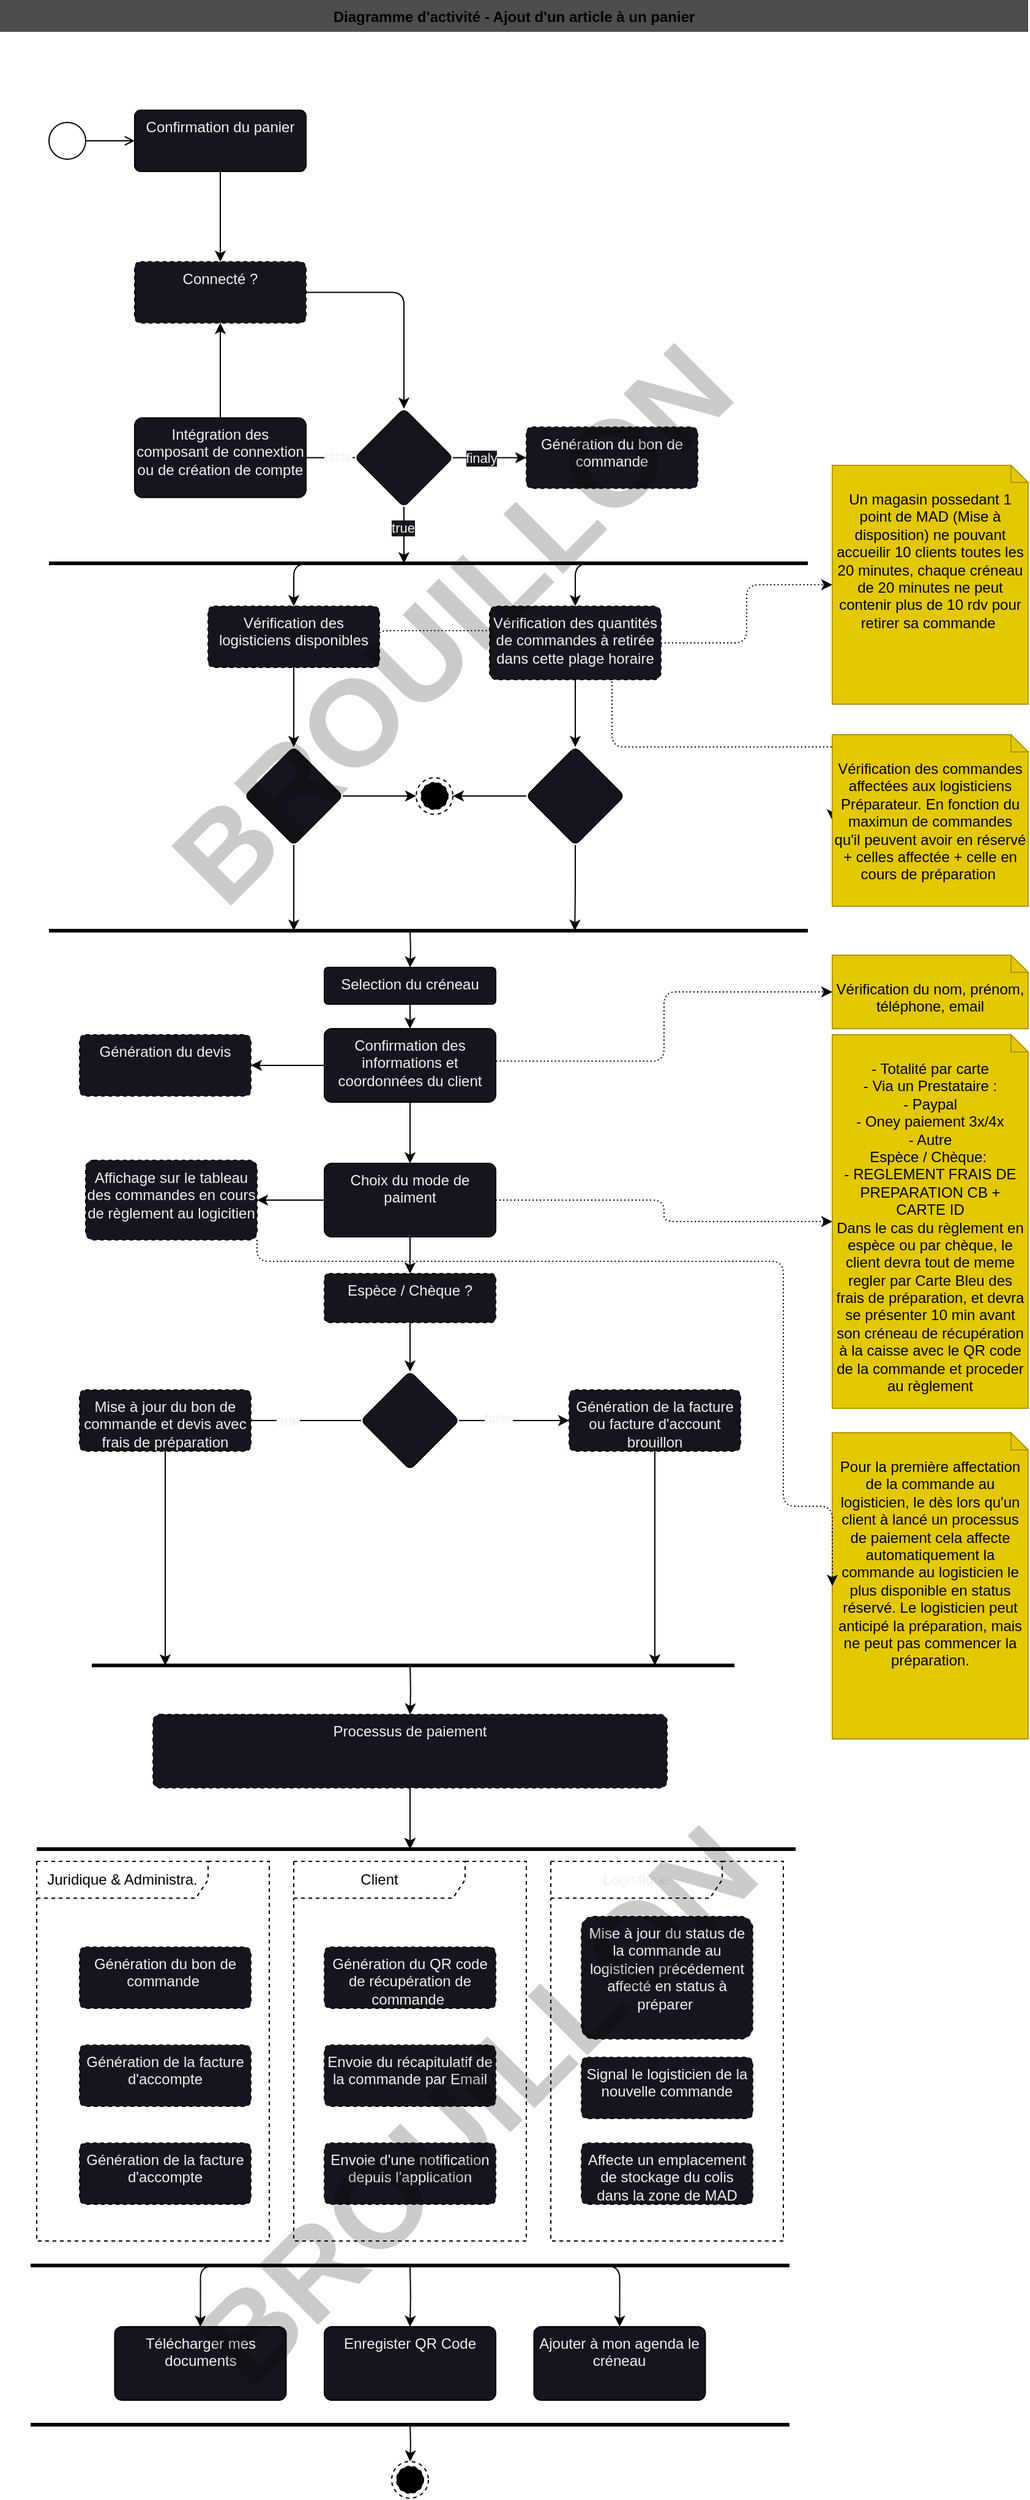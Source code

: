 <mxfile>
    <diagram id="b7aU-IM1kiHy_3tZ3xCC" name="Page-1">
        <mxGraphModel dx="1462" dy="1224" grid="1" gridSize="10" guides="0" tooltips="1" connect="1" arrows="1" fold="1" page="1" pageScale="1" pageWidth="850" pageHeight="1100" background="#FFFFFF" math="0" shadow="0">
            <root>
                <mxCell id="0"/>
                <mxCell id="1" parent="0"/>
                <mxCell id="106" value="Logistique" style="shape=umlFrame;whiteSpace=wrap;html=1;dashed=1;width=140;height=30;fontColor=#F0F0F0;" parent="1" vertex="1">
                    <mxGeometry x="450" y="1530" width="190" height="310" as="geometry"/>
                </mxCell>
                <mxCell id="105" value="&lt;font color=&quot;#000000&quot;&gt;Client&lt;/font&gt;" style="shape=umlFrame;whiteSpace=wrap;html=1;dashed=1;width=140;height=30;fontColor=#F0F0F0;" parent="1" vertex="1">
                    <mxGeometry x="240" y="1530" width="190" height="310" as="geometry"/>
                </mxCell>
                <mxCell id="104" value="&lt;font color=&quot;#000000&quot;&gt;Juridique &amp;amp; Administra.&lt;/font&gt;" style="shape=umlFrame;whiteSpace=wrap;html=1;dashed=1;width=140;height=30;fontColor=#F0F0F0;" parent="1" vertex="1">
                    <mxGeometry x="30" y="1530" width="190" height="310" as="geometry"/>
                </mxCell>
                <mxCell id="2" value="" style="ellipse;html=1;fontColor=#F0F0F0;" parent="1" vertex="1">
                    <mxGeometry x="40" y="110" width="30" height="30" as="geometry"/>
                </mxCell>
                <mxCell id="3" value="" style="endArrow=open;html=1;rounded=0;align=center;verticalAlign=top;endFill=0;labelBackgroundColor=none;endSize=6;fontColor=#F0F0F0;" parent="1" source="2" edge="1">
                    <mxGeometry relative="1" as="geometry">
                        <mxPoint x="110" y="125" as="targetPoint"/>
                    </mxGeometry>
                </mxCell>
                <mxCell id="15" style="edgeStyle=orthogonalEdgeStyle;html=1;exitX=0.5;exitY=1;exitDx=0;exitDy=0;fontColor=#F0F0F0;" parent="1" source="4" edge="1">
                    <mxGeometry relative="1" as="geometry">
                        <mxPoint x="330" y="470" as="targetPoint"/>
                    </mxGeometry>
                </mxCell>
                <mxCell id="16" value="true" style="edgeLabel;html=1;align=center;verticalAlign=middle;resizable=0;points=[];fontColor=#F0F0F0;labelBackgroundColor=#18141D;" parent="15" vertex="1" connectable="0">
                    <mxGeometry x="-0.296" y="-1" relative="1" as="geometry">
                        <mxPoint as="offset"/>
                    </mxGeometry>
                </mxCell>
                <mxCell id="89" style="edgeStyle=orthogonalEdgeStyle;html=1;exitX=1;exitY=0.5;exitDx=0;exitDy=0;entryX=0;entryY=0.5;entryDx=0;entryDy=0;fontColor=#F0F0F0;" parent="1" source="4" target="17" edge="1">
                    <mxGeometry relative="1" as="geometry">
                        <Array as="points">
                            <mxPoint x="400" y="384"/>
                            <mxPoint x="400" y="384"/>
                        </Array>
                    </mxGeometry>
                </mxCell>
                <mxCell id="90" value="finaly" style="edgeLabel;html=1;align=center;verticalAlign=middle;resizable=0;points=[];fontColor=#F0F0F0;labelBackgroundColor=#18141D;" parent="89" vertex="1" connectable="0">
                    <mxGeometry x="-0.247" relative="1" as="geometry">
                        <mxPoint as="offset"/>
                    </mxGeometry>
                </mxCell>
                <mxCell id="4" value="" style="rhombus;whiteSpace=wrap;html=1;verticalAlign=top;fillColor=rgb(24, 20, 29);rounded=1;arcSize=10;dashed=0;fontColor=#F0F0F0;" parent="1" vertex="1">
                    <mxGeometry x="290" y="343.75" width="80" height="80" as="geometry"/>
                </mxCell>
                <mxCell id="8" style="edgeStyle=none;html=1;exitX=0.5;exitY=1;exitDx=0;exitDy=0;entryX=0.5;entryY=0;entryDx=0;entryDy=0;fontColor=#F0F0F0;" parent="1" source="5" target="6" edge="1">
                    <mxGeometry relative="1" as="geometry"/>
                </mxCell>
                <mxCell id="5" value="Confirmation du panier" style="whiteSpace=wrap;html=1;verticalAlign=top;fillColor=rgb(24, 20, 29);rounded=1;arcSize=10;dashed=0;fontColor=#F0F0F0;" parent="1" vertex="1">
                    <mxGeometry x="110" y="100" width="140" height="50" as="geometry"/>
                </mxCell>
                <mxCell id="7" style="edgeStyle=orthogonalEdgeStyle;html=1;exitX=1;exitY=0.5;exitDx=0;exitDy=0;fontColor=#F0F0F0;" parent="1" source="6" target="4" edge="1">
                    <mxGeometry relative="1" as="geometry"/>
                </mxCell>
                <mxCell id="6" value="Connecté ?" style="whiteSpace=wrap;html=1;verticalAlign=top;fillColor=rgb(24, 20, 29);rounded=1;arcSize=10;dashed=1;fontColor=#F0F0F0;" parent="1" vertex="1">
                    <mxGeometry x="110" y="223.75" width="140" height="50" as="geometry"/>
                </mxCell>
                <mxCell id="11" value="" style="edgeStyle=none;html=1;exitX=0;exitY=0.5;exitDx=0;exitDy=0;endArrow=none;fontColor=#F0F0F0;labelBackgroundColor=#18141D;" parent="1" source="4" target="10" edge="1">
                    <mxGeometry relative="1" as="geometry">
                        <mxPoint x="30" y="383.75" as="targetPoint"/>
                        <mxPoint x="290" y="383.75" as="sourcePoint"/>
                    </mxGeometry>
                </mxCell>
                <mxCell id="13" value="false" style="edgeLabel;html=1;align=center;verticalAlign=middle;resizable=0;points=[];fontColor=#F0F0F0;labelBackgroundColor=default;" parent="11" vertex="1" connectable="0">
                    <mxGeometry x="-0.273" y="-1" relative="1" as="geometry">
                        <mxPoint as="offset"/>
                    </mxGeometry>
                </mxCell>
                <mxCell id="12" style="edgeStyle=orthogonalEdgeStyle;html=1;exitX=0.5;exitY=0;exitDx=0;exitDy=0;entryX=0.5;entryY=1;entryDx=0;entryDy=0;fontColor=#F0F0F0;" parent="1" source="10" target="6" edge="1">
                    <mxGeometry relative="1" as="geometry"/>
                </mxCell>
                <mxCell id="10" value="Intégration des composant de connextion ou de création de compte" style="whiteSpace=wrap;html=1;verticalAlign=top;fillColor=rgb(24, 20, 29);rounded=1;arcSize=10;dashed=0;fontColor=#F0F0F0;" parent="1" vertex="1">
                    <mxGeometry x="110" y="351.25" width="140" height="65" as="geometry"/>
                </mxCell>
                <mxCell id="17" value="Génération du bon de commande" style="whiteSpace=wrap;html=1;verticalAlign=top;fillColor=rgb(24, 20, 29);rounded=1;arcSize=10;dashed=1;fontColor=#F0F0F0;" parent="1" vertex="1">
                    <mxGeometry x="430" y="358.75" width="140" height="50" as="geometry"/>
                </mxCell>
                <mxCell id="22" style="edgeStyle=orthogonalEdgeStyle;html=1;exitX=0.5;exitY=1;exitDx=0;exitDy=0;entryX=0.5;entryY=0;entryDx=0;entryDy=0;fontColor=#F0F0F0;" parent="1" source="20" target="64" edge="1">
                    <mxGeometry relative="1" as="geometry">
                        <mxPoint x="350" y="625" as="targetPoint"/>
                    </mxGeometry>
                </mxCell>
                <mxCell id="88" style="edgeStyle=orthogonalEdgeStyle;html=1;exitX=1;exitY=0.5;exitDx=0;exitDy=0;entryX=0;entryY=0.5;entryDx=0;entryDy=0;entryPerimeter=0;dashed=1;dashPattern=1 2;" parent="1" source="20" target="21" edge="1">
                    <mxGeometry relative="1" as="geometry">
                        <Array as="points">
                            <mxPoint x="500" y="525"/>
                            <mxPoint x="500" y="620"/>
                            <mxPoint x="820" y="620"/>
                            <mxPoint x="820" y="665"/>
                        </Array>
                    </mxGeometry>
                </mxCell>
                <mxCell id="20" value="Vérification des logisticiens disponibles" style="whiteSpace=wrap;html=1;verticalAlign=top;fillColor=rgb(24, 20, 29);rounded=1;arcSize=10;dashed=1;fontColor=#F0F0F0;" parent="1" vertex="1">
                    <mxGeometry x="170" y="505" width="140" height="50" as="geometry"/>
                </mxCell>
                <mxCell id="21" value="Vérification des commandes affectées aux logisticiens Préparateur. En fonction du maximun de commandes qu'il peuvent avoir en réservé + celles affectée + celle en cours de préparation&amp;nbsp;" style="shape=note2;boundedLbl=1;whiteSpace=wrap;html=1;size=14;verticalAlign=top;align=center;fillColor=#e3c800;fontColor=#000000;strokeColor=#B09500;" parent="1" vertex="1">
                    <mxGeometry x="680" y="610" width="160" height="140" as="geometry"/>
                </mxCell>
                <mxCell id="25" style="edgeStyle=orthogonalEdgeStyle;html=1;exitX=0.5;exitY=1;exitDx=0;exitDy=0;entryX=0.5;entryY=0;entryDx=0;entryDy=0;fontColor=#F0F0F0;" parent="1" source="23" target="63" edge="1">
                    <mxGeometry relative="1" as="geometry">
                        <mxPoint x="580" y="610" as="targetPoint"/>
                    </mxGeometry>
                </mxCell>
                <mxCell id="23" value="Vérification des quantités de commandes à retirée dans cette plage horaire" style="whiteSpace=wrap;html=1;verticalAlign=top;fillColor=rgb(24, 20, 29);rounded=1;arcSize=10;dashed=1;fontColor=#F0F0F0;" parent="1" vertex="1">
                    <mxGeometry x="400" y="505" width="140" height="60" as="geometry"/>
                </mxCell>
                <mxCell id="24" value="Un magasin possedant 1 point de MAD (Mise à disposition) ne pouvant accueilir 10 clients toutes les 20 minutes, chaque créneau de 20 minutes ne peut contenir plus de 10 rdv pour retirer sa commande&amp;nbsp;" style="shape=note2;boundedLbl=1;whiteSpace=wrap;html=1;size=14;verticalAlign=top;align=center;fillColor=#e3c800;fontColor=#000000;strokeColor=#B09500;" parent="1" vertex="1">
                    <mxGeometry x="680" y="390" width="160" height="195" as="geometry"/>
                </mxCell>
                <mxCell id="29" style="edgeStyle=orthogonalEdgeStyle;html=1;exitX=0.5;exitY=1;exitDx=0;exitDy=0;entryX=0.5;entryY=0;entryDx=0;entryDy=0;fontColor=#F0F0F0;" parent="1" source="26" target="27" edge="1">
                    <mxGeometry relative="1" as="geometry">
                        <mxPoint x="135" y="950" as="targetPoint"/>
                    </mxGeometry>
                </mxCell>
                <mxCell id="26" value="Selection du créneau" style="whiteSpace=wrap;html=1;verticalAlign=top;fillColor=rgb(24, 20, 29);rounded=1;arcSize=10;dashed=0;fontColor=#F0F0F0;" parent="1" vertex="1">
                    <mxGeometry x="265" y="800" width="140" height="30" as="geometry"/>
                </mxCell>
                <mxCell id="83" style="edgeStyle=orthogonalEdgeStyle;html=1;exitX=0.5;exitY=1;exitDx=0;exitDy=0;entryX=0.5;entryY=0;entryDx=0;entryDy=0;fontColor=#F0F0F0;" parent="1" source="27" target="32" edge="1">
                    <mxGeometry relative="1" as="geometry"/>
                </mxCell>
                <mxCell id="84" style="edgeStyle=orthogonalEdgeStyle;html=1;exitX=0;exitY=0.5;exitDx=0;exitDy=0;entryX=1;entryY=0.5;entryDx=0;entryDy=0;fontColor=#F0F0F0;" parent="1" source="27" target="81" edge="1">
                    <mxGeometry relative="1" as="geometry"/>
                </mxCell>
                <mxCell id="27" value="Confirmation des informations et coordonnées du client" style="whiteSpace=wrap;html=1;verticalAlign=top;fillColor=rgb(24, 20, 29);rounded=1;arcSize=10;dashed=0;fontColor=#F0F0F0;" parent="1" vertex="1">
                    <mxGeometry x="265" y="850" width="140" height="60" as="geometry"/>
                </mxCell>
                <mxCell id="28" value="Vérification du nom, prénom, téléphone, email" style="shape=note2;boundedLbl=1;whiteSpace=wrap;html=1;size=14;verticalAlign=top;align=center;fillColor=#e3c800;fontColor=#000000;strokeColor=#B09500;" parent="1" vertex="1">
                    <mxGeometry x="680" y="790" width="160" height="60" as="geometry"/>
                </mxCell>
                <mxCell id="31" value="Diagramme d'activité - Ajout d'un article à un panier" style="text;align=center;fontStyle=1;verticalAlign=middle;spacingLeft=3;spacingRight=3;rotatable=0;points=[[0,0.5],[1,0.5]];portConstraint=eastwest;fillColor=#4D4D4D;" parent="1" vertex="1">
                    <mxGeometry y="10" width="840" height="26" as="geometry"/>
                </mxCell>
                <mxCell id="61" style="edgeStyle=orthogonalEdgeStyle;html=1;exitX=0.5;exitY=1;exitDx=0;exitDy=0;entryX=0.5;entryY=0;entryDx=0;entryDy=0;fontColor=#F0F0F0;" parent="1" source="32" target="52" edge="1">
                    <mxGeometry relative="1" as="geometry"/>
                </mxCell>
                <mxCell id="32" value="Choix du mode de paiment" style="whiteSpace=wrap;html=1;verticalAlign=top;fillColor=rgb(24, 20, 29);rounded=1;arcSize=10;dashed=0;fontColor=#F0F0F0;" parent="1" vertex="1">
                    <mxGeometry x="265" y="960" width="140" height="60" as="geometry"/>
                </mxCell>
                <mxCell id="37" style="edgeStyle=orthogonalEdgeStyle;html=1;exitX=1;exitY=0.5;exitDx=0;exitDy=0;entryX=0;entryY=0.5;entryDx=0;entryDy=0;entryPerimeter=0;dashed=1;dashPattern=1 2;fontColor=#F0F0F0;" parent="1" source="32" target="35" edge="1">
                    <mxGeometry relative="1" as="geometry"/>
                </mxCell>
                <mxCell id="38" style="edgeStyle=orthogonalEdgeStyle;html=1;exitX=0.5;exitY=1;exitDx=0;exitDy=0;fontColor=#F0F0F0;" parent="1" source="34" edge="1">
                    <mxGeometry relative="1" as="geometry">
                        <mxPoint x="335" y="1520" as="targetPoint"/>
                    </mxGeometry>
                </mxCell>
                <mxCell id="34" value="Processus de paiement" style="whiteSpace=wrap;html=1;verticalAlign=top;fillColor=rgb(24, 20, 29);rounded=1;arcSize=10;dashed=1;fontColor=#F0F0F0;" parent="1" vertex="1">
                    <mxGeometry x="125" y="1410" width="420" height="60" as="geometry"/>
                </mxCell>
                <mxCell id="35" value="- Totalité par carte&lt;br&gt;- Via un Prestataire :&lt;br&gt;- Paypal&lt;br&gt;- Oney paiement 3x/4x&lt;br&gt;- Autre&lt;br&gt;Espèce / Chèque:&amp;nbsp;&lt;br&gt;- REGLEMENT FRAIS DE PREPARATION CB + CARTE ID&lt;br&gt;Dans le cas du règlement en espèce ou par chèque, le client devra tout de meme regler par Carte Bleu des frais de préparation, et devra se présenter 10 min avant son créneau de récupération à la caisse avec le QR code de la commande et proceder au règlement" style="shape=note2;boundedLbl=1;whiteSpace=wrap;html=1;size=14;verticalAlign=top;align=center;fillColor=#e3c800;fontColor=#000000;strokeColor=#B09500;" parent="1" vertex="1">
                    <mxGeometry x="680" y="855" width="160" height="305" as="geometry"/>
                </mxCell>
                <mxCell id="41" value="Génération du bon de commande&amp;nbsp;" style="whiteSpace=wrap;html=1;verticalAlign=top;fillColor=rgb(24, 20, 29);rounded=1;arcSize=10;dashed=1;fontColor=#F0F0F0;" parent="1" vertex="1">
                    <mxGeometry x="65" y="1600" width="140" height="50" as="geometry"/>
                </mxCell>
                <mxCell id="43" value="" style="endArrow=none;startArrow=none;endFill=0;startFill=0;endSize=8;html=1;verticalAlign=bottom;labelBackgroundColor=none;strokeWidth=3;fontColor=#F0F0F0;" parent="1" edge="1">
                    <mxGeometry width="160" relative="1" as="geometry">
                        <mxPoint x="75" y="1370" as="sourcePoint"/>
                        <mxPoint x="600" y="1370" as="targetPoint"/>
                    </mxGeometry>
                </mxCell>
                <mxCell id="44" value="Génération du QR code de récupération de commande&amp;nbsp;" style="whiteSpace=wrap;html=1;verticalAlign=top;fillColor=rgb(24, 20, 29);rounded=1;arcSize=10;dashed=1;fontColor=#F0F0F0;" parent="1" vertex="1">
                    <mxGeometry x="265" y="1600" width="140" height="50" as="geometry"/>
                </mxCell>
                <mxCell id="45" value="Génération de la facture d'accompte" style="whiteSpace=wrap;html=1;verticalAlign=top;fillColor=rgb(24, 20, 29);rounded=1;arcSize=10;dashed=1;fontColor=#F0F0F0;" parent="1" vertex="1">
                    <mxGeometry x="65" y="1680" width="140" height="50" as="geometry"/>
                </mxCell>
                <mxCell id="46" value="Génération de la facture d'accompte" style="whiteSpace=wrap;html=1;verticalAlign=top;fillColor=rgb(24, 20, 29);rounded=1;arcSize=10;dashed=1;fontColor=#F0F0F0;" parent="1" vertex="1">
                    <mxGeometry x="65" y="1760" width="140" height="50" as="geometry"/>
                </mxCell>
                <mxCell id="60" style="edgeStyle=orthogonalEdgeStyle;html=1;exitX=0.5;exitY=1;exitDx=0;exitDy=0;fontColor=#F0F0F0;" parent="1" source="50" edge="1">
                    <mxGeometry relative="1" as="geometry">
                        <mxPoint x="535" y="1370" as="targetPoint"/>
                    </mxGeometry>
                </mxCell>
                <mxCell id="50" value="Génération de la facture ou facture d'account brouillon" style="whiteSpace=wrap;html=1;verticalAlign=top;fillColor=rgb(24, 20, 29);rounded=1;arcSize=10;dashed=1;fontColor=#F0F0F0;" parent="1" vertex="1">
                    <mxGeometry x="465" y="1145" width="140" height="50" as="geometry"/>
                </mxCell>
                <mxCell id="54" style="edgeStyle=orthogonalEdgeStyle;html=1;exitX=0.5;exitY=1;exitDx=0;exitDy=0;entryX=0.5;entryY=0;entryDx=0;entryDy=0;fontColor=#F0F0F0;" parent="1" source="52" target="53" edge="1">
                    <mxGeometry relative="1" as="geometry"/>
                </mxCell>
                <mxCell id="52" value="Espèce / Chèque ?" style="whiteSpace=wrap;html=1;verticalAlign=top;fillColor=rgb(24, 20, 29);rounded=1;arcSize=10;dashed=1;fontColor=#F0F0F0;" parent="1" vertex="1">
                    <mxGeometry x="265" y="1050" width="140" height="40" as="geometry"/>
                </mxCell>
                <mxCell id="55" style="edgeStyle=orthogonalEdgeStyle;html=1;exitX=1;exitY=0.5;exitDx=0;exitDy=0;entryX=0;entryY=0.5;entryDx=0;entryDy=0;fontColor=#F0F0F0;" parent="1" source="53" target="50" edge="1">
                    <mxGeometry relative="1" as="geometry"/>
                </mxCell>
                <mxCell id="91" value="false" style="edgeLabel;html=1;align=center;verticalAlign=middle;resizable=0;points=[];fontColor=#F0F0F0;labelBackgroundColor=default;" parent="55" vertex="1" connectable="0">
                    <mxGeometry x="-0.297" y="2" relative="1" as="geometry">
                        <mxPoint as="offset"/>
                    </mxGeometry>
                </mxCell>
                <mxCell id="56" style="edgeStyle=orthogonalEdgeStyle;html=1;exitX=0;exitY=0.5;exitDx=0;exitDy=0;fontColor=#F0F0F0;" parent="1" source="53" edge="1">
                    <mxGeometry relative="1" as="geometry">
                        <mxPoint x="195" y="1170" as="targetPoint"/>
                    </mxGeometry>
                </mxCell>
                <mxCell id="92" value="true" style="edgeLabel;html=1;align=center;verticalAlign=middle;resizable=0;points=[];fontColor=#F0F0F0;labelBackgroundColor=default;" parent="56" vertex="1" connectable="0">
                    <mxGeometry x="0.202" y="-1" relative="1" as="geometry">
                        <mxPoint as="offset"/>
                    </mxGeometry>
                </mxCell>
                <mxCell id="53" value="" style="rhombus;whiteSpace=wrap;html=1;verticalAlign=top;fillColor=rgb(24, 20, 29);rounded=1;arcSize=10;dashed=0;fontColor=#F0F0F0;" parent="1" vertex="1">
                    <mxGeometry x="295" y="1130" width="80" height="80" as="geometry"/>
                </mxCell>
                <mxCell id="59" style="edgeStyle=orthogonalEdgeStyle;html=1;exitX=0.5;exitY=1;exitDx=0;exitDy=0;fontColor=#F0F0F0;" parent="1" source="57" edge="1">
                    <mxGeometry relative="1" as="geometry">
                        <mxPoint x="135" y="1370" as="targetPoint"/>
                    </mxGeometry>
                </mxCell>
                <mxCell id="57" value="Mise à jour du bon de commande et devis avec frais de préparation" style="whiteSpace=wrap;html=1;verticalAlign=top;fillColor=rgb(24, 20, 29);rounded=1;arcSize=10;dashed=1;fontColor=#F0F0F0;" parent="1" vertex="1">
                    <mxGeometry x="65" y="1145" width="140" height="50" as="geometry"/>
                </mxCell>
                <mxCell id="58" value="" style="endArrow=none;startArrow=none;endFill=0;startFill=0;endSize=8;html=1;verticalAlign=bottom;labelBackgroundColor=none;strokeWidth=3;fontColor=#F0F0F0;" parent="1" edge="1">
                    <mxGeometry width="160" relative="1" as="geometry">
                        <mxPoint x="30" y="1520" as="sourcePoint"/>
                        <mxPoint x="650" y="1520" as="targetPoint"/>
                    </mxGeometry>
                </mxCell>
                <mxCell id="62" value="" style="endArrow=none;startArrow=none;endFill=0;startFill=0;endSize=8;html=1;verticalAlign=bottom;labelBackgroundColor=none;strokeWidth=3;fontColor=#F0F0F0;" parent="1" edge="1">
                    <mxGeometry width="160" relative="1" as="geometry">
                        <mxPoint x="40" y="470" as="sourcePoint"/>
                        <mxPoint x="660" y="470" as="targetPoint"/>
                    </mxGeometry>
                </mxCell>
                <mxCell id="74" style="edgeStyle=orthogonalEdgeStyle;html=1;exitX=0;exitY=0.5;exitDx=0;exitDy=0;entryX=1;entryY=0.5;entryDx=0;entryDy=0;fontColor=#F0F0F0;" parent="1" source="63" target="68" edge="1">
                    <mxGeometry relative="1" as="geometry"/>
                </mxCell>
                <mxCell id="76" style="edgeStyle=orthogonalEdgeStyle;html=1;exitX=0.5;exitY=1;exitDx=0;exitDy=0;fontColor=#F0F0F0;" parent="1" source="63" edge="1">
                    <mxGeometry relative="1" as="geometry">
                        <mxPoint x="469.615" y="770.0" as="targetPoint"/>
                    </mxGeometry>
                </mxCell>
                <mxCell id="63" value="" style="rhombus;whiteSpace=wrap;html=1;verticalAlign=top;fillColor=rgb(24, 20, 29);rounded=1;arcSize=10;dashed=0;fontColor=#F0F0F0;" parent="1" vertex="1">
                    <mxGeometry x="430" y="620" width="80" height="80" as="geometry"/>
                </mxCell>
                <mxCell id="73" style="edgeStyle=orthogonalEdgeStyle;html=1;exitX=1;exitY=0.5;exitDx=0;exitDy=0;entryX=0;entryY=0.5;entryDx=0;entryDy=0;fontColor=#F0F0F0;" parent="1" source="64" target="68" edge="1">
                    <mxGeometry relative="1" as="geometry"/>
                </mxCell>
                <mxCell id="75" style="edgeStyle=orthogonalEdgeStyle;html=1;exitX=0.5;exitY=1;exitDx=0;exitDy=0;fontColor=#F0F0F0;" parent="1" source="64" edge="1">
                    <mxGeometry relative="1" as="geometry">
                        <mxPoint x="240" y="770" as="targetPoint"/>
                    </mxGeometry>
                </mxCell>
                <mxCell id="64" value="" style="rhombus;whiteSpace=wrap;html=1;verticalAlign=top;fillColor=rgb(24, 20, 29);rounded=1;arcSize=10;dashed=0;fontColor=#F0F0F0;" parent="1" vertex="1">
                    <mxGeometry x="200" y="620" width="80" height="80" as="geometry"/>
                </mxCell>
                <mxCell id="68" value="" style="ellipse;html=1;shape=endState;fillColor=strokeColor;dashed=1;fontColor=#F0F0F0;" parent="1" vertex="1">
                    <mxGeometry x="340" y="645" width="30" height="30" as="geometry"/>
                </mxCell>
                <mxCell id="70" style="edgeStyle=orthogonalEdgeStyle;html=1;entryX=0.5;entryY=0;entryDx=0;entryDy=0;fontColor=#F0F0F0;" parent="1" target="20" edge="1">
                    <mxGeometry relative="1" as="geometry">
                        <mxPoint x="349.84" y="500" as="targetPoint"/>
                        <mxPoint x="349.84" y="470" as="sourcePoint"/>
                    </mxGeometry>
                </mxCell>
                <mxCell id="71" style="edgeStyle=orthogonalEdgeStyle;html=1;entryX=0.5;entryY=0;entryDx=0;entryDy=0;fontColor=#F0F0F0;" parent="1" target="23" edge="1">
                    <mxGeometry relative="1" as="geometry">
                        <mxPoint x="579.84" y="500.0" as="targetPoint"/>
                        <mxPoint x="579.84" y="470.0" as="sourcePoint"/>
                    </mxGeometry>
                </mxCell>
                <mxCell id="79" value="" style="endArrow=none;startArrow=none;endFill=0;startFill=0;endSize=8;html=1;verticalAlign=bottom;labelBackgroundColor=none;strokeWidth=3;fontColor=#F0F0F0;" parent="1" edge="1">
                    <mxGeometry width="160" relative="1" as="geometry">
                        <mxPoint x="40" y="770" as="sourcePoint"/>
                        <mxPoint x="660" y="770" as="targetPoint"/>
                    </mxGeometry>
                </mxCell>
                <mxCell id="80" style="edgeStyle=orthogonalEdgeStyle;html=1;entryX=0.5;entryY=0;entryDx=0;entryDy=0;fontColor=#F0F0F0;" parent="1" target="26" edge="1">
                    <mxGeometry relative="1" as="geometry">
                        <mxPoint x="335" y="770" as="sourcePoint"/>
                        <mxPoint x="120" y="960" as="targetPoint"/>
                    </mxGeometry>
                </mxCell>
                <mxCell id="98" style="edgeStyle=orthogonalEdgeStyle;html=1;exitX=0;exitY=0.5;exitDx=0;exitDy=0;entryX=1;entryY=0.5;entryDx=0;entryDy=0;fontColor=#F0F0F0;" parent="1" source="32" target="99" edge="1">
                    <mxGeometry relative="1" as="geometry">
                        <mxPoint x="135.211" y="970" as="targetPoint"/>
                    </mxGeometry>
                </mxCell>
                <mxCell id="81" value="Génération du devis" style="whiteSpace=wrap;html=1;verticalAlign=top;fillColor=rgb(24, 20, 29);rounded=1;arcSize=10;dashed=1;fontColor=#F0F0F0;" parent="1" vertex="1">
                    <mxGeometry x="65" y="855" width="140" height="50" as="geometry"/>
                </mxCell>
                <mxCell id="86" style="edgeStyle=orthogonalEdgeStyle;html=1;exitX=1.002;exitY=0.441;exitDx=0;exitDy=0;entryX=0;entryY=0.5;entryDx=0;entryDy=0;entryPerimeter=0;dashed=1;exitPerimeter=0;dashPattern=1 2;fontColor=#F0F0F0;" parent="1" source="27" target="28" edge="1">
                    <mxGeometry relative="1" as="geometry"/>
                </mxCell>
                <mxCell id="87" style="edgeStyle=orthogonalEdgeStyle;html=1;exitX=1;exitY=0.5;exitDx=0;exitDy=0;entryX=0;entryY=0.5;entryDx=0;entryDy=0;entryPerimeter=0;dashed=1;dashPattern=1 2;fontColor=#F0F0F0;" parent="1" source="23" target="24" edge="1">
                    <mxGeometry relative="1" as="geometry"/>
                </mxCell>
                <mxCell id="93" style="edgeStyle=orthogonalEdgeStyle;html=1;exitX=0.5;exitY=1;exitDx=0;exitDy=0;fontColor=#F0F0F0;" parent="1" source="34" edge="1">
                    <mxGeometry relative="1" as="geometry">
                        <mxPoint x="335" y="1520" as="targetPoint"/>
                        <mxPoint x="335" y="1470" as="sourcePoint"/>
                        <Array as="points">
                            <mxPoint x="335" y="1490"/>
                            <mxPoint x="335" y="1490"/>
                        </Array>
                    </mxGeometry>
                </mxCell>
                <mxCell id="96" style="edgeStyle=orthogonalEdgeStyle;html=1;entryX=0.5;entryY=0;entryDx=0;entryDy=0;fontColor=#F0F0F0;" parent="1" target="34" edge="1">
                    <mxGeometry relative="1" as="geometry">
                        <mxPoint x="345" y="1530" as="targetPoint"/>
                        <mxPoint x="335" y="1370" as="sourcePoint"/>
                    </mxGeometry>
                </mxCell>
                <mxCell id="97" value="Mise à jour du status de la commande au logisticien précédement affecté en status à préparer&amp;nbsp;" style="whiteSpace=wrap;html=1;verticalAlign=top;fillColor=rgb(24, 20, 29);rounded=1;arcSize=10;dashed=1;fontColor=#F0F0F0;" parent="1" vertex="1">
                    <mxGeometry x="475" y="1575" width="140" height="100" as="geometry"/>
                </mxCell>
                <mxCell id="99" value="Affichage sur le tableau des commandes en cours de règlement au logicitien" style="whiteSpace=wrap;html=1;verticalAlign=top;fillColor=rgb(24, 20, 29);rounded=1;arcSize=10;dashed=1;fontColor=#F0F0F0;" parent="1" vertex="1">
                    <mxGeometry x="70" y="957.51" width="140" height="65" as="geometry"/>
                </mxCell>
                <mxCell id="100" value="Pour la première affectation de la commande au logisticien, le dès lors qu'un client à lancé un processus de paiement cela affecte automatiquement la commande au logisticien le plus disponible en status réservé. Le logisticien peut anticipé la préparation, mais ne peut pas commencer la préparation." style="shape=note2;boundedLbl=1;whiteSpace=wrap;html=1;size=14;verticalAlign=top;align=center;fillColor=#e3c800;fontColor=#000000;strokeColor=#B09500;" parent="1" vertex="1">
                    <mxGeometry x="680" y="1180" width="160" height="250" as="geometry"/>
                </mxCell>
                <mxCell id="101" style="edgeStyle=orthogonalEdgeStyle;html=1;exitX=1;exitY=1;exitDx=0;exitDy=0;entryX=0;entryY=0.5;entryDx=0;entryDy=0;entryPerimeter=0;dashed=1;dashPattern=1 2;fontColor=#F0F0F0;" parent="1" source="99" target="100" edge="1">
                    <mxGeometry relative="1" as="geometry">
                        <mxPoint x="415" y="1000" as="sourcePoint"/>
                        <mxPoint x="890" y="1000.005" as="targetPoint"/>
                        <Array as="points">
                            <mxPoint x="210" y="1040"/>
                            <mxPoint x="640" y="1040"/>
                            <mxPoint x="640" y="1240"/>
                        </Array>
                    </mxGeometry>
                </mxCell>
                <mxCell id="102" value="Signal le logisticien de la nouvelle commande" style="whiteSpace=wrap;html=1;verticalAlign=top;fillColor=rgb(24, 20, 29);rounded=1;arcSize=10;dashed=1;fontColor=#F0F0F0;" parent="1" vertex="1">
                    <mxGeometry x="475" y="1690" width="140" height="50" as="geometry"/>
                </mxCell>
                <mxCell id="107" value="Envoie du récapitulatif de la commande par Email" style="whiteSpace=wrap;html=1;verticalAlign=top;fillColor=rgb(24, 20, 29);rounded=1;arcSize=10;dashed=1;fontColor=#F0F0F0;" parent="1" vertex="1">
                    <mxGeometry x="265" y="1680" width="140" height="50" as="geometry"/>
                </mxCell>
                <mxCell id="108" value="Envoie d'une notification depuis l'application" style="whiteSpace=wrap;html=1;verticalAlign=top;fillColor=rgb(24, 20, 29);rounded=1;arcSize=10;dashed=1;fontColor=#F0F0F0;" parent="1" vertex="1">
                    <mxGeometry x="265" y="1760" width="140" height="50" as="geometry"/>
                </mxCell>
                <mxCell id="109" value="Affecte un emplacement de stockage du colis dans la zone de MAD" style="whiteSpace=wrap;html=1;verticalAlign=top;fillColor=rgb(24, 20, 29);rounded=1;arcSize=10;dashed=1;fontColor=#F0F0F0;" parent="1" vertex="1">
                    <mxGeometry x="475" y="1760" width="140" height="50" as="geometry"/>
                </mxCell>
                <mxCell id="110" value="" style="endArrow=none;startArrow=none;endFill=0;startFill=0;endSize=8;html=1;verticalAlign=bottom;labelBackgroundColor=none;strokeWidth=3;fontColor=#F0F0F0;" parent="1" edge="1">
                    <mxGeometry width="160" relative="1" as="geometry">
                        <mxPoint x="25" y="1860" as="sourcePoint"/>
                        <mxPoint x="645" y="1860" as="targetPoint"/>
                    </mxGeometry>
                </mxCell>
                <mxCell id="111" style="edgeStyle=orthogonalEdgeStyle;html=1;fontColor=#F0F0F0;" parent="1" target="113" edge="1">
                    <mxGeometry relative="1" as="geometry">
                        <mxPoint x="334.74" y="1910" as="targetPoint"/>
                        <mxPoint x="335" y="1860" as="sourcePoint"/>
                    </mxGeometry>
                </mxCell>
                <mxCell id="112" value="Télécharger mes documents" style="whiteSpace=wrap;html=1;verticalAlign=top;fillColor=rgb(24, 20, 29);rounded=1;arcSize=10;dashed=0;fontColor=#F0F0F0;" parent="1" vertex="1">
                    <mxGeometry x="93.75" y="1910" width="140" height="60" as="geometry"/>
                </mxCell>
                <mxCell id="113" value="Enregister QR Code" style="whiteSpace=wrap;html=1;verticalAlign=top;fillColor=rgb(24, 20, 29);rounded=1;arcSize=10;dashed=0;fontColor=#F0F0F0;" parent="1" vertex="1">
                    <mxGeometry x="265" y="1910" width="140" height="60" as="geometry"/>
                </mxCell>
                <mxCell id="114" value="Ajouter à mon agenda le créneau" style="whiteSpace=wrap;html=1;verticalAlign=top;fillColor=rgb(24, 20, 29);rounded=1;arcSize=10;dashed=0;fontColor=#F0F0F0;" parent="1" vertex="1">
                    <mxGeometry x="436.25" y="1910" width="140" height="60" as="geometry"/>
                </mxCell>
                <mxCell id="115" style="edgeStyle=orthogonalEdgeStyle;html=1;entryX=0.5;entryY=0;entryDx=0;entryDy=0;fontColor=#F0F0F0;" parent="1" target="114" edge="1">
                    <mxGeometry relative="1" as="geometry">
                        <mxPoint x="334.74" y="1910" as="targetPoint"/>
                        <mxPoint x="335" y="1860" as="sourcePoint"/>
                    </mxGeometry>
                </mxCell>
                <mxCell id="116" style="edgeStyle=orthogonalEdgeStyle;html=1;entryX=0.5;entryY=0;entryDx=0;entryDy=0;fontColor=#F0F0F0;" parent="1" target="112" edge="1">
                    <mxGeometry relative="1" as="geometry">
                        <mxPoint x="334.74" y="1910" as="targetPoint"/>
                        <mxPoint x="335" y="1860" as="sourcePoint"/>
                    </mxGeometry>
                </mxCell>
                <mxCell id="117" style="edgeStyle=orthogonalEdgeStyle;html=1;entryX=0.5;entryY=0;entryDx=0;entryDy=0;fontColor=#F0F0F0;" parent="1" target="119" edge="1">
                    <mxGeometry relative="1" as="geometry">
                        <mxPoint x="164" y="2020" as="targetPoint"/>
                        <mxPoint x="335" y="1990" as="sourcePoint"/>
                    </mxGeometry>
                </mxCell>
                <mxCell id="119" value="" style="ellipse;html=1;shape=endState;fillColor=strokeColor;dashed=1;fontColor=#F0F0F0;" parent="1" vertex="1">
                    <mxGeometry x="320" y="2020" width="30" height="30" as="geometry"/>
                </mxCell>
                <mxCell id="122" value="" style="endArrow=none;startArrow=none;endFill=0;startFill=0;endSize=8;html=1;verticalAlign=bottom;labelBackgroundColor=none;strokeWidth=3;fontColor=#F0F0F0;" parent="1" edge="1">
                    <mxGeometry width="160" relative="1" as="geometry">
                        <mxPoint x="25" y="1990" as="sourcePoint"/>
                        <mxPoint x="645" y="1990" as="targetPoint"/>
                    </mxGeometry>
                </mxCell>
                <mxCell id="123" value="&lt;span style=&quot;font-family: Helvetica; font-size: 100px; font-style: normal; font-variant-ligatures: normal; font-variant-caps: normal; font-weight: 700; letter-spacing: normal; orphans: 2; text-indent: 0px; text-transform: none; widows: 2; word-spacing: 0px; -webkit-text-stroke-width: 0px; text-decoration-thickness: initial; text-decoration-style: initial; text-decoration-color: initial; float: none; display: inline !important;&quot;&gt;BROUILLON&lt;/span&gt;" style="text;whiteSpace=wrap;html=1;align=center;rotation=-45;fontSize=100;opacity=20;textOpacity=20;fontColor=#000000;labelBackgroundColor=none;" vertex="1" parent="1">
                    <mxGeometry x="20" y="450" width="710" height="150" as="geometry"/>
                </mxCell>
                <mxCell id="124" value="&lt;span style=&quot;font-family: Helvetica; font-size: 100px; font-style: normal; font-variant-ligatures: normal; font-variant-caps: normal; font-weight: 700; letter-spacing: normal; orphans: 2; text-indent: 0px; text-transform: none; widows: 2; word-spacing: 0px; -webkit-text-stroke-width: 0px; text-decoration-thickness: initial; text-decoration-style: initial; text-decoration-color: initial; float: none; display: inline !important;&quot;&gt;BROUILLON&lt;/span&gt;" style="text;whiteSpace=wrap;html=1;align=center;rotation=-45;fontSize=100;opacity=20;textOpacity=20;fontColor=#000000;labelBackgroundColor=none;" vertex="1" parent="1">
                    <mxGeometry x="40" y="1660" width="710" height="150" as="geometry"/>
                </mxCell>
            </root>
        </mxGraphModel>
    </diagram>
</mxfile>
